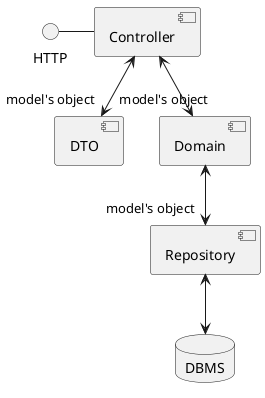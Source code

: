 @startuml
'https://plantuml.com/component-diagram

[Controller]
[DTO]
[Domain]
[Repository]
database "DBMS" as db

HTTP - [Controller]
[Controller] <--> "model's object" [Domain]
[Controller] <--> "model's object" [DTO]
[Domain] <--> "model's object" [Repository]
[Repository] <--> db

@enduml